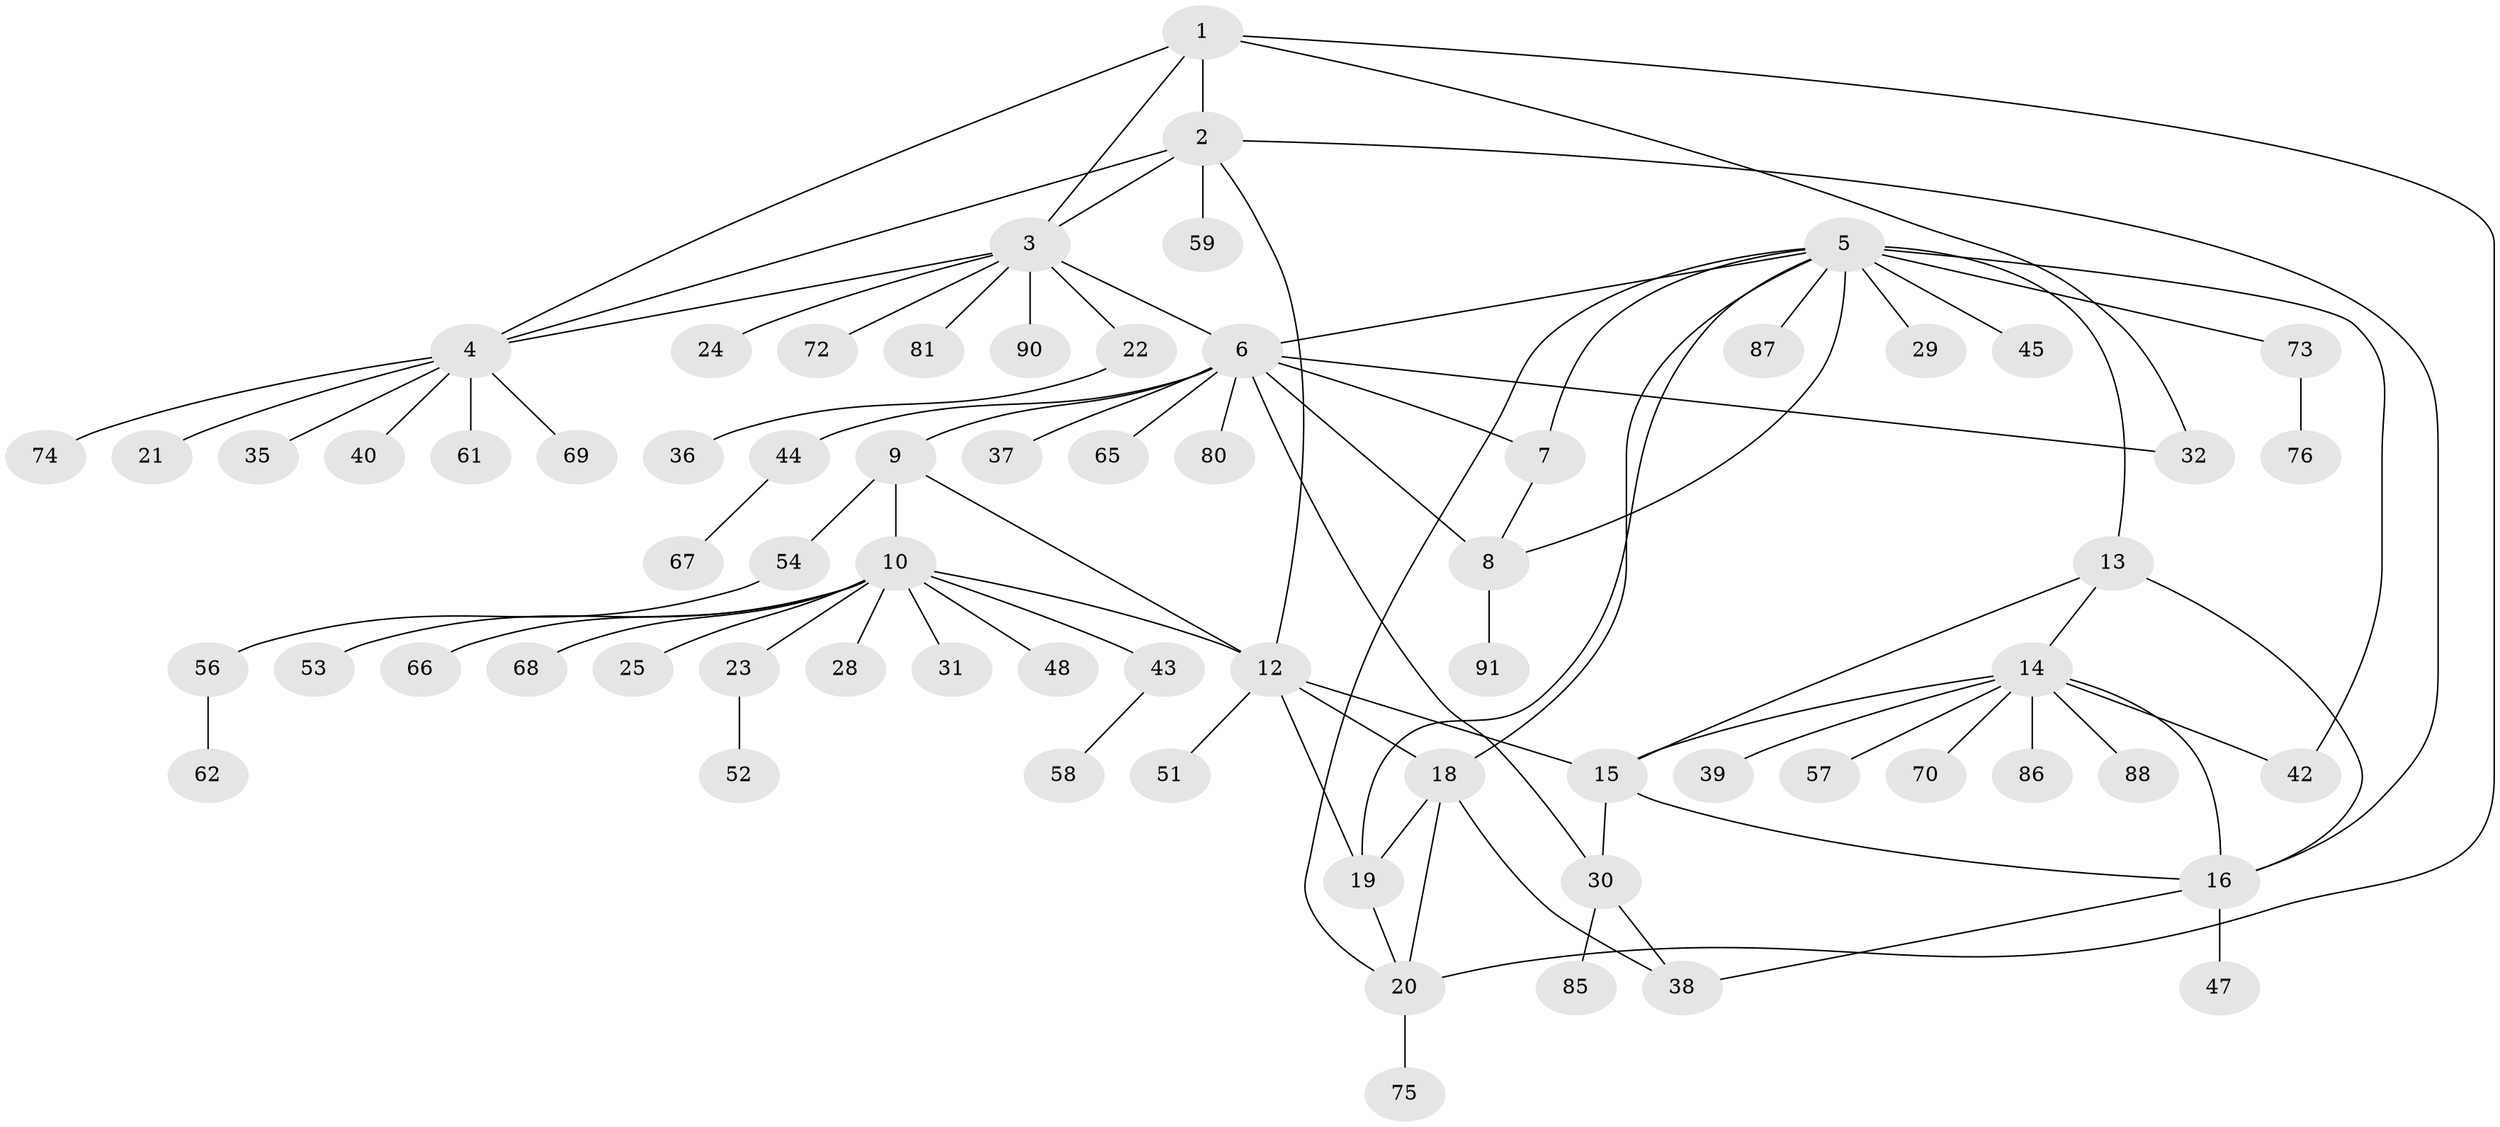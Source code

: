 // Generated by graph-tools (version 1.1) at 2025/24/03/03/25 07:24:10]
// undirected, 69 vertices, 92 edges
graph export_dot {
graph [start="1"]
  node [color=gray90,style=filled];
  1;
  2 [super="+84"];
  3 [super="+60"];
  4 [super="+63"];
  5 [super="+17"];
  6 [super="+83"];
  7 [super="+27"];
  8 [super="+34"];
  9 [super="+78"];
  10 [super="+11"];
  12 [super="+46"];
  13;
  14 [super="+33"];
  15 [super="+89"];
  16 [super="+79"];
  18 [super="+50"];
  19 [super="+41"];
  20 [super="+64"];
  21 [super="+26"];
  22;
  23;
  24;
  25;
  28;
  29;
  30 [super="+55"];
  31;
  32;
  35;
  36;
  37;
  38;
  39 [super="+49"];
  40;
  42;
  43;
  44 [super="+71"];
  45;
  47 [super="+82"];
  48;
  51;
  52;
  53;
  54;
  56;
  57;
  58;
  59;
  61;
  62;
  65;
  66;
  67;
  68;
  69;
  70;
  72;
  73;
  74 [super="+77"];
  75;
  76;
  80;
  81;
  85;
  86;
  87;
  88;
  90;
  91;
  1 -- 2;
  1 -- 3;
  1 -- 4;
  1 -- 20;
  1 -- 32;
  2 -- 3;
  2 -- 4;
  2 -- 12;
  2 -- 16;
  2 -- 59;
  3 -- 4;
  3 -- 6;
  3 -- 22;
  3 -- 24;
  3 -- 72;
  3 -- 90;
  3 -- 81;
  4 -- 21;
  4 -- 35;
  4 -- 40;
  4 -- 61;
  4 -- 74;
  4 -- 69;
  5 -- 6;
  5 -- 7;
  5 -- 8;
  5 -- 13 [weight=2];
  5 -- 29;
  5 -- 45;
  5 -- 87;
  5 -- 18;
  5 -- 19;
  5 -- 20;
  5 -- 73;
  5 -- 42;
  6 -- 7;
  6 -- 8;
  6 -- 9;
  6 -- 30;
  6 -- 32;
  6 -- 37;
  6 -- 44;
  6 -- 65;
  6 -- 80;
  7 -- 8;
  8 -- 91;
  9 -- 10 [weight=2];
  9 -- 12;
  9 -- 54;
  10 -- 12 [weight=2];
  10 -- 25;
  10 -- 31;
  10 -- 43;
  10 -- 66;
  10 -- 68;
  10 -- 48;
  10 -- 53;
  10 -- 23;
  10 -- 28;
  12 -- 15;
  12 -- 19;
  12 -- 51;
  12 -- 18;
  13 -- 14;
  13 -- 15;
  13 -- 16;
  14 -- 15;
  14 -- 16;
  14 -- 39;
  14 -- 42;
  14 -- 57;
  14 -- 70;
  14 -- 86;
  14 -- 88;
  15 -- 16;
  15 -- 30;
  16 -- 38;
  16 -- 47;
  18 -- 19;
  18 -- 20;
  18 -- 38;
  19 -- 20;
  20 -- 75;
  22 -- 36;
  23 -- 52;
  30 -- 38;
  30 -- 85;
  43 -- 58;
  44 -- 67;
  54 -- 56;
  56 -- 62;
  73 -- 76;
}
